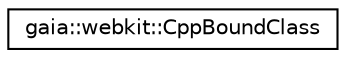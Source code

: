digraph G
{
  edge [fontname="Helvetica",fontsize="10",labelfontname="Helvetica",labelfontsize="10"];
  node [fontname="Helvetica",fontsize="10",shape=record];
  rankdir=LR;
  Node1 [label="gaia::webkit::CppBoundClass",height=0.2,width=0.4,color="black", fillcolor="white", style="filled",URL="$d5/df6/classgaia_1_1webkit_1_1_cpp_bound_class.html"];
}
